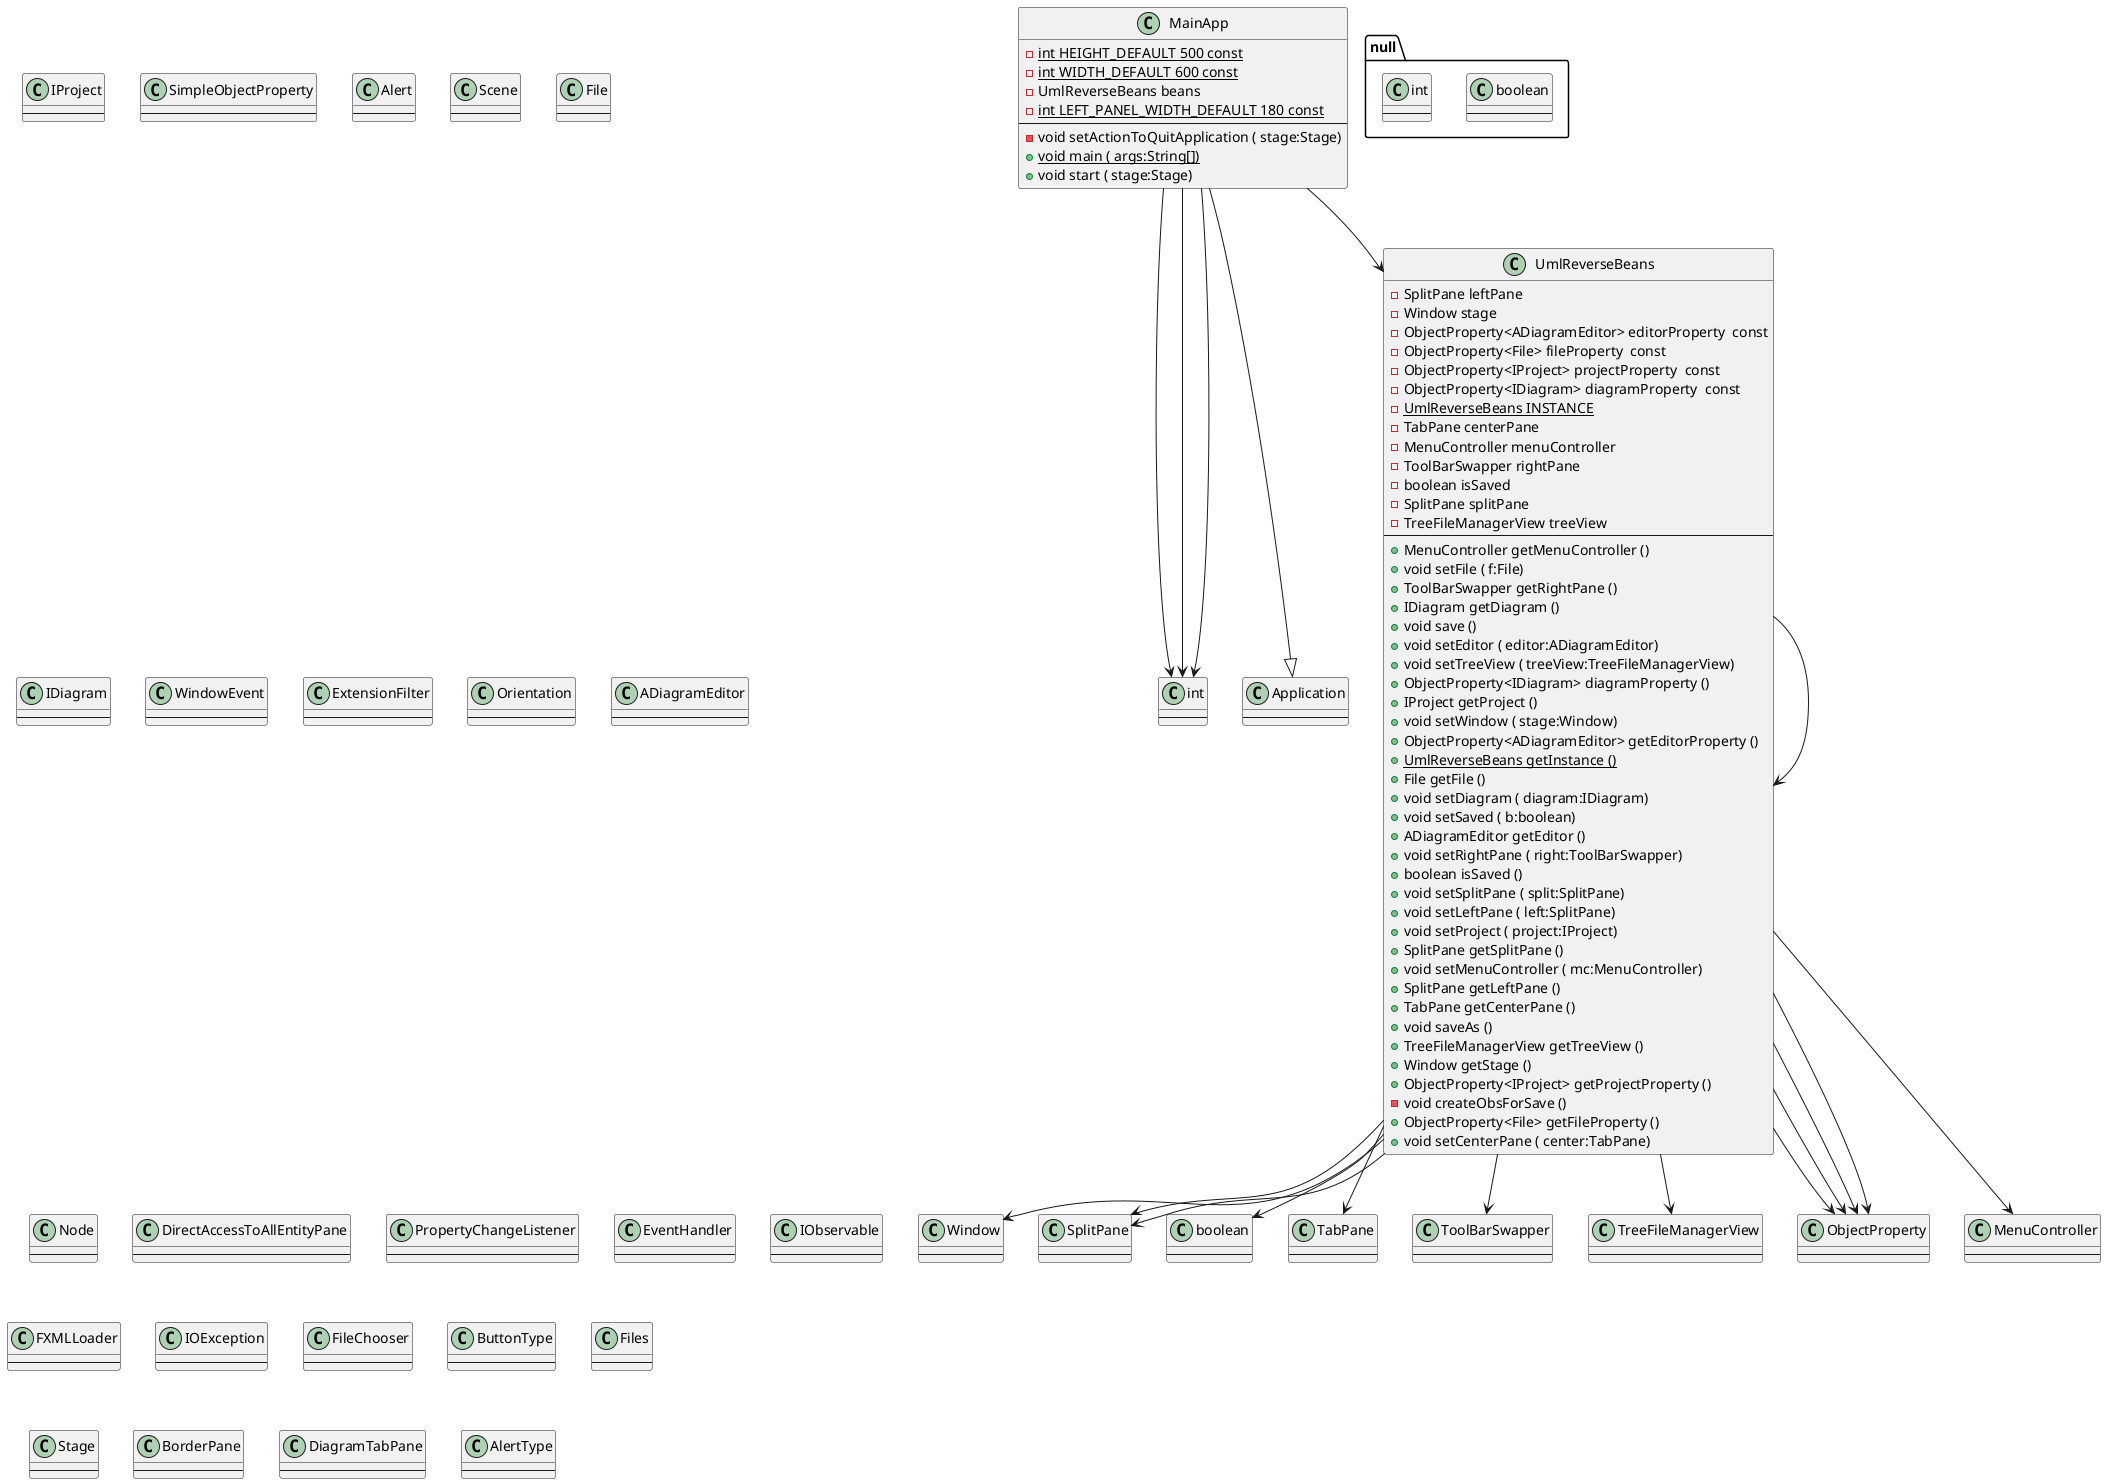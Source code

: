 @startuml
package null {
class boolean as "boolean" {
	--
}
class int as "int" {
	--
}
}
class Window as "Window" {
	--
}
class SplitPane as "SplitPane" {
	--
}
class boolean as "boolean" {
	--
}
class int as "int" {
	--
}
class IProject as "IProject" {
	--
}
class SimpleObjectProperty as "SimpleObjectProperty" {
	--
}
class Alert as "Alert" {
	--
}
class Scene as "Scene" {
	--
}
class TabPane as "TabPane" {
	--
}
class File as "File" {
	--
}
class MainApp as "MainApp" {
	- {static} int HEIGHT_DEFAULT 500 const
	- {static} int WIDTH_DEFAULT 600 const
	- UmlReverseBeans beans  
	- {static} int LEFT_PANEL_WIDTH_DEFAULT 180 const
	--
	- void setActionToQuitApplication ( stage:Stage) 
	+ {static} void main ( args:String[]) 
	+ void start ( stage:Stage) 
}
class IDiagram as "IDiagram" {
	--
}
class WindowEvent as "WindowEvent" {
	--
}
class ToolBarSwapper as "ToolBarSwapper" {
	--
}
class ExtensionFilter as "ExtensionFilter" {
	--
}
class Orientation as "Orientation" {
	--
}
class ADiagramEditor as "ADiagramEditor" {
	--
}
class Application as "Application" {
	--
}
class Node as "Node" {
	--
}
class DirectAccessToAllEntityPane as "DirectAccessToAllEntityPane" {
	--
}
class PropertyChangeListener as "PropertyChangeListener" {
	--
}
class UmlReverseBeans as "UmlReverseBeans" {
	- SplitPane leftPane  
	- Window stage  
	- ObjectProperty<ADiagramEditor> editorProperty  const
	- ObjectProperty<File> fileProperty  const
	- ObjectProperty<IProject> projectProperty  const
	- ObjectProperty<IDiagram> diagramProperty  const
	- {static} UmlReverseBeans INSTANCE  
	- TabPane centerPane  
	- MenuController menuController  
	- ToolBarSwapper rightPane  
	- boolean isSaved  
	- SplitPane splitPane  
	- TreeFileManagerView treeView  
	--
	+ MenuController getMenuController () 
	+ void setFile ( f:File) 
	+ ToolBarSwapper getRightPane () 
	+ IDiagram getDiagram () 
	+ void save () 
	+ void setEditor ( editor:ADiagramEditor) 
	+ void setTreeView ( treeView:TreeFileManagerView) 
	+ ObjectProperty<IDiagram> diagramProperty () 
	+ IProject getProject () 
	+ void setWindow ( stage:Window) 
	+ ObjectProperty<ADiagramEditor> getEditorProperty () 
	+ {static} UmlReverseBeans getInstance () 
	+ File getFile () 
	+ void setDiagram ( diagram:IDiagram) 
	+ void setSaved ( b:boolean) 
	+ ADiagramEditor getEditor () 
	+ void setRightPane ( right:ToolBarSwapper) 
	+ boolean isSaved () 
	+ void setSplitPane ( split:SplitPane) 
	+ void setLeftPane ( left:SplitPane) 
	+ void setProject ( project:IProject) 
	+ SplitPane getSplitPane () 
	+ void setMenuController ( mc:MenuController) 
	+ SplitPane getLeftPane () 
	+ TabPane getCenterPane () 
	+ void saveAs () 
	+ TreeFileManagerView getTreeView () 
	+ Window getStage () 
	+ ObjectProperty<IProject> getProjectProperty () 
	- void createObsForSave () 
	+ ObjectProperty<File> getFileProperty () 
	+ void setCenterPane ( center:TabPane) 
}
class EventHandler as "EventHandler" {
	--
}
class TreeFileManagerView as "TreeFileManagerView" {
	--
}
class IObservable as "IObservable" {
	--
}
class FXMLLoader as "FXMLLoader" {
	--
}
class IOException as "IOException" {
	--
}
class ObjectProperty as "ObjectProperty" {
	--
}
class FileChooser as "FileChooser" {
	--
}
class ButtonType as "ButtonType" {
	--
}
class Files as "Files" {
	--
}
class Stage as "Stage" {
	--
}
class BorderPane as "BorderPane" {
	--
}
class MenuController as "MenuController" {
	--
}
class DiagramTabPane as "DiagramTabPane" {
	--
}
class AlertType as "AlertType" {
	--
}
UmlReverseBeans --> ObjectProperty
UmlReverseBeans --> TreeFileManagerView
MainApp --> int
UmlReverseBeans --> SplitPane
MainApp --> int
UmlReverseBeans --> UmlReverseBeans
UmlReverseBeans --> boolean
MainApp --|> Application
MainApp --> UmlReverseBeans
UmlReverseBeans --> ObjectProperty
UmlReverseBeans --> TabPane
UmlReverseBeans --> ToolBarSwapper
UmlReverseBeans --> ObjectProperty
UmlReverseBeans --> Window
MainApp --> int
UmlReverseBeans --> SplitPane
UmlReverseBeans --> ObjectProperty
UmlReverseBeans --> MenuController
@enduml
